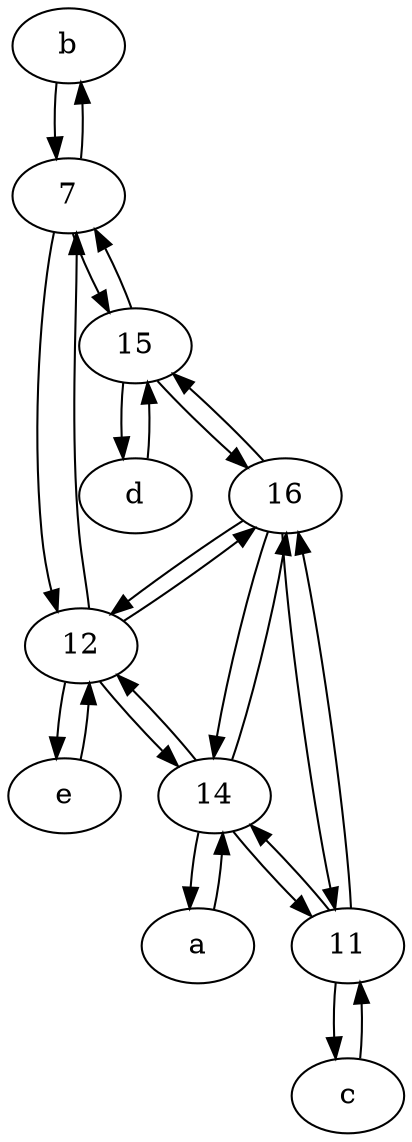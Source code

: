 digraph  {
	b [pos="50,20!"];
	d [pos="20,30!"];
	12;
	7;
	14;
	16;
	15;
	e [pos="30,50!"];
	c [pos="20,10!"];
	11;
	a [pos="40,10!"];
	12 -> 7;
	11 -> c;
	12 -> e;
	a -> 14;
	15 -> 16;
	c -> 11;
	7 -> b;
	14 -> a;
	11 -> 16;
	7 -> 12;
	11 -> 14;
	16 -> 11;
	16 -> 14;
	14 -> 11;
	e -> 12;
	15 -> d;
	16 -> 15;
	16 -> 12;
	12 -> 14;
	14 -> 16;
	12 -> 16;
	14 -> 12;
	b -> 7;
	7 -> 15;
	d -> 15;
	15 -> 7;

	}